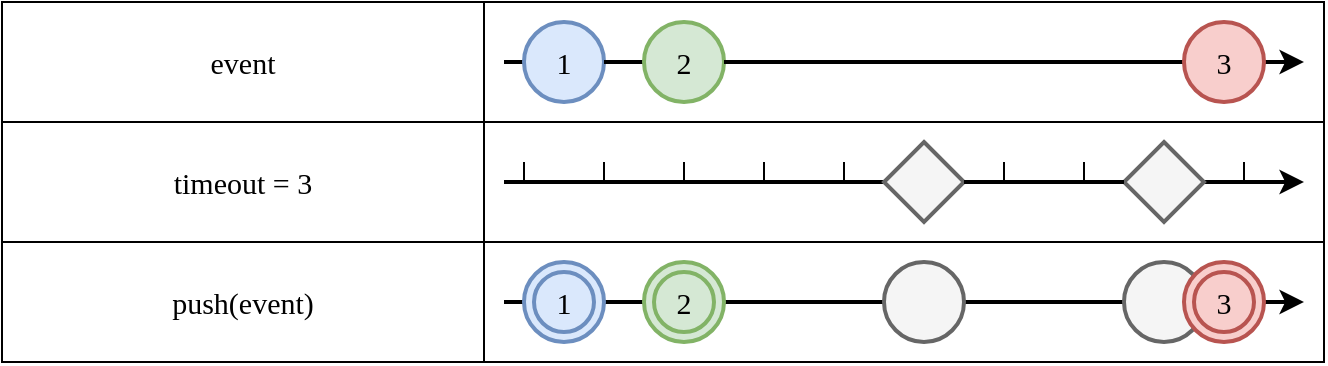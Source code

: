 <mxfile version="23.1.4" type="device">
  <diagram name="Page-1" id="dFmc4SeiALAdxSmlRPcr">
    <mxGraphModel dx="819" dy="431" grid="1" gridSize="10" guides="1" tooltips="1" connect="1" arrows="1" fold="1" page="1" pageScale="1" pageWidth="827" pageHeight="1169" math="0" shadow="0">
      <root>
        <mxCell id="0" />
        <mxCell id="1" parent="0" />
        <mxCell id="OYaM7oI7Gwu251D2yHhQ-25" value="" style="shape=table;startSize=0;container=1;collapsible=0;childLayout=tableLayout;fontSize=15;align=center;fontFamily=Lucida Console;strokeWidth=1;fillColor=none;" parent="1" vertex="1">
          <mxGeometry x="19" y="520" width="661" height="180" as="geometry" />
        </mxCell>
        <mxCell id="OYaM7oI7Gwu251D2yHhQ-43" style="shape=tableRow;horizontal=0;startSize=0;swimlaneHead=0;swimlaneBody=0;strokeColor=inherit;top=0;left=0;bottom=0;right=0;collapsible=0;dropTarget=0;fillColor=none;points=[[0,0.5],[1,0.5]];portConstraint=eastwest;fontSize=15;fontFamily=Lucida Console;strokeWidth=2;" parent="OYaM7oI7Gwu251D2yHhQ-25" vertex="1">
          <mxGeometry width="661" height="60" as="geometry" />
        </mxCell>
        <mxCell id="OYaM7oI7Gwu251D2yHhQ-44" value="event" style="shape=partialRectangle;html=1;whiteSpace=wrap;connectable=0;strokeColor=inherit;overflow=hidden;fillColor=none;top=0;left=0;bottom=0;right=0;pointerEvents=1;fontSize=15;fontFamily=Lucida Console;align=center;strokeWidth=2;" parent="OYaM7oI7Gwu251D2yHhQ-43" vertex="1">
          <mxGeometry width="241" height="60" as="geometry">
            <mxRectangle width="241" height="60" as="alternateBounds" />
          </mxGeometry>
        </mxCell>
        <mxCell id="OYaM7oI7Gwu251D2yHhQ-45" style="shape=partialRectangle;html=1;whiteSpace=wrap;connectable=0;strokeColor=inherit;overflow=hidden;fillColor=none;top=0;left=0;bottom=0;right=0;pointerEvents=1;fontSize=15;fontFamily=Lucida Console;align=center;strokeWidth=2;" parent="OYaM7oI7Gwu251D2yHhQ-43" vertex="1">
          <mxGeometry x="241" width="420" height="60" as="geometry">
            <mxRectangle width="420" height="60" as="alternateBounds" />
          </mxGeometry>
        </mxCell>
        <mxCell id="OYaM7oI7Gwu251D2yHhQ-26" value="" style="shape=tableRow;horizontal=0;startSize=0;swimlaneHead=0;swimlaneBody=0;strokeColor=inherit;top=0;left=0;bottom=0;right=0;collapsible=0;dropTarget=0;fillColor=none;points=[[0,0.5],[1,0.5]];portConstraint=eastwest;fontSize=15;fontFamily=Lucida Console;strokeWidth=2;" parent="OYaM7oI7Gwu251D2yHhQ-25" vertex="1">
          <mxGeometry y="60" width="661" height="60" as="geometry" />
        </mxCell>
        <mxCell id="OYaM7oI7Gwu251D2yHhQ-27" value="timeout = 3" style="shape=partialRectangle;html=1;whiteSpace=wrap;connectable=0;strokeColor=inherit;overflow=hidden;fillColor=none;top=0;left=0;bottom=0;right=0;pointerEvents=1;fontSize=15;fontFamily=Lucida Console;align=center;strokeWidth=2;" parent="OYaM7oI7Gwu251D2yHhQ-26" vertex="1">
          <mxGeometry width="241" height="60" as="geometry">
            <mxRectangle width="241" height="60" as="alternateBounds" />
          </mxGeometry>
        </mxCell>
        <mxCell id="OYaM7oI7Gwu251D2yHhQ-28" value="" style="shape=partialRectangle;html=1;whiteSpace=wrap;connectable=0;strokeColor=inherit;overflow=hidden;fillColor=none;top=0;left=0;bottom=0;right=0;pointerEvents=1;fontSize=15;fontFamily=Lucida Console;align=center;strokeWidth=2;" parent="OYaM7oI7Gwu251D2yHhQ-26" vertex="1">
          <mxGeometry x="241" width="420" height="60" as="geometry">
            <mxRectangle width="420" height="60" as="alternateBounds" />
          </mxGeometry>
        </mxCell>
        <mxCell id="OYaM7oI7Gwu251D2yHhQ-30" value="" style="shape=tableRow;horizontal=0;startSize=0;swimlaneHead=0;swimlaneBody=0;strokeColor=inherit;top=0;left=0;bottom=0;right=0;collapsible=0;dropTarget=0;fillColor=none;points=[[0,0.5],[1,0.5]];portConstraint=eastwest;fontSize=15;fontFamily=Lucida Console;strokeWidth=2;" parent="OYaM7oI7Gwu251D2yHhQ-25" vertex="1">
          <mxGeometry y="120" width="661" height="60" as="geometry" />
        </mxCell>
        <mxCell id="OYaM7oI7Gwu251D2yHhQ-31" value="push(event) " style="shape=partialRectangle;html=1;whiteSpace=wrap;connectable=0;strokeColor=inherit;overflow=hidden;fillColor=none;top=0;left=0;bottom=0;right=0;pointerEvents=1;fontSize=15;fontFamily=Lucida Console;align=center;strokeWidth=2;" parent="OYaM7oI7Gwu251D2yHhQ-30" vertex="1">
          <mxGeometry width="241" height="60" as="geometry">
            <mxRectangle width="241" height="60" as="alternateBounds" />
          </mxGeometry>
        </mxCell>
        <mxCell id="OYaM7oI7Gwu251D2yHhQ-32" value="" style="shape=partialRectangle;html=1;whiteSpace=wrap;connectable=0;strokeColor=inherit;overflow=hidden;fillColor=none;top=0;left=0;bottom=0;right=0;pointerEvents=1;fontSize=15;fontFamily=Lucida Console;align=center;strokeWidth=2;" parent="OYaM7oI7Gwu251D2yHhQ-30" vertex="1">
          <mxGeometry x="241" width="420" height="60" as="geometry">
            <mxRectangle width="420" height="60" as="alternateBounds" />
          </mxGeometry>
        </mxCell>
        <mxCell id="OYaM7oI7Gwu251D2yHhQ-38" value="" style="group;fontFamily=Lucida Console;fontSize=15;strokeWidth=2;" parent="1" vertex="1" connectable="0">
          <mxGeometry x="270" y="650" width="400" height="40" as="geometry" />
        </mxCell>
        <mxCell id="OYaM7oI7Gwu251D2yHhQ-2" value="" style="endArrow=classic;html=1;rounded=0;endFill=1;fontFamily=Lucida Console;fontSize=15;strokeWidth=2;" parent="OYaM7oI7Gwu251D2yHhQ-38" edge="1">
          <mxGeometry width="50" height="50" relative="1" as="geometry">
            <mxPoint x="380" y="20" as="sourcePoint" />
            <mxPoint x="400" y="20" as="targetPoint" />
          </mxGeometry>
        </mxCell>
        <mxCell id="OYaM7oI7Gwu251D2yHhQ-16" value="" style="endArrow=none;html=1;rounded=0;endFill=0;fontFamily=Lucida Console;fontSize=15;strokeWidth=2;" parent="OYaM7oI7Gwu251D2yHhQ-38" edge="1">
          <mxGeometry width="50" height="50" relative="1" as="geometry">
            <mxPoint y="20" as="sourcePoint" />
            <mxPoint x="20" y="20" as="targetPoint" />
          </mxGeometry>
        </mxCell>
        <mxCell id="OYaM7oI7Gwu251D2yHhQ-21" value="" style="endArrow=none;html=1;rounded=0;endFill=0;fontFamily=Lucida Console;fontSize=15;strokeWidth=2;exitX=1;exitY=0.5;exitDx=0;exitDy=0;" parent="OYaM7oI7Gwu251D2yHhQ-38" edge="1" source="OYaM7oI7Gwu251D2yHhQ-86">
          <mxGeometry width="50" height="50" relative="1" as="geometry">
            <mxPoint x="60" y="20" as="sourcePoint" />
            <mxPoint x="270" y="20" as="targetPoint" />
          </mxGeometry>
        </mxCell>
        <mxCell id="OYaM7oI7Gwu251D2yHhQ-20" value="" style="endArrow=none;html=1;rounded=0;endFill=0;fontFamily=Lucida Console;fontSize=15;strokeWidth=2;" parent="OYaM7oI7Gwu251D2yHhQ-38" edge="1">
          <mxGeometry width="50" height="50" relative="1" as="geometry">
            <mxPoint x="270" y="20" as="sourcePoint" />
            <mxPoint x="340" y="20" as="targetPoint" />
          </mxGeometry>
        </mxCell>
        <mxCell id="OYaM7oI7Gwu251D2yHhQ-86" value="1" style="ellipse;shape=doubleEllipse;whiteSpace=wrap;html=1;aspect=fixed;fillColor=#dae8fc;strokeColor=#6c8ebf;strokeWidth=2;fontSize=15;fontFamily=Lucida Console;" parent="OYaM7oI7Gwu251D2yHhQ-38" vertex="1">
          <mxGeometry x="10" width="40" height="40" as="geometry" />
        </mxCell>
        <mxCell id="OYaM7oI7Gwu251D2yHhQ-87" value="2" style="ellipse;shape=doubleEllipse;whiteSpace=wrap;html=1;aspect=fixed;fillColor=#d5e8d4;strokeColor=#82b366;strokeWidth=2;fontSize=15;fontFamily=Lucida Console;" parent="OYaM7oI7Gwu251D2yHhQ-38" vertex="1">
          <mxGeometry x="70" width="40" height="40" as="geometry" />
        </mxCell>
        <mxCell id="OYaM7oI7Gwu251D2yHhQ-83" value="" style="ellipse;whiteSpace=wrap;html=1;aspect=fixed;fillColor=#f5f5f5;fontColor=#333333;strokeColor=#666666;strokeWidth=2;" parent="OYaM7oI7Gwu251D2yHhQ-38" vertex="1">
          <mxGeometry x="190" width="40" height="40" as="geometry" />
        </mxCell>
        <mxCell id="OYaM7oI7Gwu251D2yHhQ-89" value="" style="ellipse;whiteSpace=wrap;html=1;aspect=fixed;fillColor=#f5f5f5;fontColor=#333333;strokeColor=#666666;strokeWidth=2;" parent="OYaM7oI7Gwu251D2yHhQ-38" vertex="1">
          <mxGeometry x="310" width="40" height="40" as="geometry" />
        </mxCell>
        <mxCell id="OYaM7oI7Gwu251D2yHhQ-91" value="3" style="ellipse;shape=doubleEllipse;whiteSpace=wrap;html=1;aspect=fixed;fillColor=#f8cecc;strokeColor=#b85450;strokeWidth=2;fontSize=15;fontFamily=Lucida Console;" parent="OYaM7oI7Gwu251D2yHhQ-38" vertex="1">
          <mxGeometry x="340" width="40" height="40" as="geometry" />
        </mxCell>
        <mxCell id="OYaM7oI7Gwu251D2yHhQ-46" value="" style="group;fontFamily=Lucida Console;fontSize=15;strokeWidth=2;" parent="1" vertex="1" connectable="0">
          <mxGeometry x="270" y="530" width="400" height="40" as="geometry" />
        </mxCell>
        <mxCell id="OYaM7oI7Gwu251D2yHhQ-47" value="" style="endArrow=classic;html=1;rounded=0;fontFamily=Lucida Console;fontSize=15;strokeWidth=2;" parent="OYaM7oI7Gwu251D2yHhQ-46" source="OYaM7oI7Gwu251D2yHhQ-53" edge="1">
          <mxGeometry width="50" height="50" relative="1" as="geometry">
            <mxPoint y="20" as="sourcePoint" />
            <mxPoint x="400" y="20" as="targetPoint" />
          </mxGeometry>
        </mxCell>
        <mxCell id="OYaM7oI7Gwu251D2yHhQ-48" value="" style="endArrow=none;html=1;rounded=0;endFill=0;fontFamily=Lucida Console;fontSize=15;strokeWidth=2;" parent="OYaM7oI7Gwu251D2yHhQ-46" target="OYaM7oI7Gwu251D2yHhQ-49" edge="1">
          <mxGeometry width="50" height="50" relative="1" as="geometry">
            <mxPoint y="20" as="sourcePoint" />
            <mxPoint x="400" y="20" as="targetPoint" />
          </mxGeometry>
        </mxCell>
        <mxCell id="OYaM7oI7Gwu251D2yHhQ-49" value="1" style="ellipse;whiteSpace=wrap;html=1;aspect=fixed;fillColor=#dae8fc;strokeColor=#6c8ebf;fontSize=15;align=center;fontFamily=Lucida Console;strokeWidth=2;" parent="OYaM7oI7Gwu251D2yHhQ-46" vertex="1">
          <mxGeometry x="10" width="40" height="40" as="geometry" />
        </mxCell>
        <mxCell id="OYaM7oI7Gwu251D2yHhQ-50" value="" style="endArrow=none;html=1;rounded=0;endFill=0;fontFamily=Lucida Console;fontSize=15;strokeWidth=2;" parent="OYaM7oI7Gwu251D2yHhQ-46" source="OYaM7oI7Gwu251D2yHhQ-49" target="OYaM7oI7Gwu251D2yHhQ-51" edge="1">
          <mxGeometry width="50" height="50" relative="1" as="geometry">
            <mxPoint x="80" y="20" as="sourcePoint" />
            <mxPoint x="400" y="20" as="targetPoint" />
          </mxGeometry>
        </mxCell>
        <mxCell id="OYaM7oI7Gwu251D2yHhQ-51" value="2" style="ellipse;whiteSpace=wrap;html=1;aspect=fixed;fillColor=#d5e8d4;strokeColor=#82b366;fontSize=15;fontFamily=Lucida Console;strokeWidth=2;" parent="OYaM7oI7Gwu251D2yHhQ-46" vertex="1">
          <mxGeometry x="70" width="40" height="40" as="geometry" />
        </mxCell>
        <mxCell id="OYaM7oI7Gwu251D2yHhQ-52" value="" style="endArrow=none;html=1;rounded=0;endFill=0;fontFamily=Lucida Console;fontSize=15;strokeWidth=2;" parent="OYaM7oI7Gwu251D2yHhQ-46" source="OYaM7oI7Gwu251D2yHhQ-51" target="OYaM7oI7Gwu251D2yHhQ-53" edge="1">
          <mxGeometry width="50" height="50" relative="1" as="geometry">
            <mxPoint x="160" y="20" as="sourcePoint" />
            <mxPoint x="400" y="20" as="targetPoint" />
          </mxGeometry>
        </mxCell>
        <mxCell id="OYaM7oI7Gwu251D2yHhQ-53" value="3" style="ellipse;whiteSpace=wrap;html=1;aspect=fixed;fillColor=#f8cecc;strokeColor=#b85450;fontSize=15;fontFamily=Lucida Console;strokeWidth=2;" parent="OYaM7oI7Gwu251D2yHhQ-46" vertex="1">
          <mxGeometry x="340" width="40" height="40" as="geometry" />
        </mxCell>
        <mxCell id="OYaM7oI7Gwu251D2yHhQ-81" value="" style="group" parent="1" vertex="1" connectable="0">
          <mxGeometry x="270" y="590" width="400" height="40" as="geometry" />
        </mxCell>
        <mxCell id="OYaM7oI7Gwu251D2yHhQ-65" value="" style="endArrow=classic;html=1;rounded=0;strokeWidth=2;endFill=1;" parent="OYaM7oI7Gwu251D2yHhQ-81" source="OYaM7oI7Gwu251D2yHhQ-78" edge="1">
          <mxGeometry width="50" height="50" relative="1" as="geometry">
            <mxPoint y="20" as="sourcePoint" />
            <mxPoint x="400" y="20" as="targetPoint" />
          </mxGeometry>
        </mxCell>
        <mxCell id="OYaM7oI7Gwu251D2yHhQ-68" value="" style="endArrow=none;html=1;rounded=0;strokeWidth=2;endFill=0;" parent="OYaM7oI7Gwu251D2yHhQ-81" edge="1">
          <mxGeometry width="50" height="50" relative="1" as="geometry">
            <mxPoint y="20" as="sourcePoint" />
            <mxPoint x="150" y="20" as="targetPoint" />
          </mxGeometry>
        </mxCell>
        <mxCell id="OYaM7oI7Gwu251D2yHhQ-74" value="" style="endArrow=none;html=1;rounded=0;strokeWidth=2;endFill=0;" parent="OYaM7oI7Gwu251D2yHhQ-81" target="OYaM7oI7Gwu251D2yHhQ-72" edge="1">
          <mxGeometry width="50" height="50" relative="1" as="geometry">
            <mxPoint x="150" y="20" as="sourcePoint" />
            <mxPoint x="400" y="20" as="targetPoint" />
          </mxGeometry>
        </mxCell>
        <mxCell id="OYaM7oI7Gwu251D2yHhQ-72" value="" style="rhombus;whiteSpace=wrap;html=1;fillColor=#f5f5f5;fontColor=#333333;strokeColor=#666666;strokeWidth=2;" parent="OYaM7oI7Gwu251D2yHhQ-81" vertex="1">
          <mxGeometry x="190" width="40" height="40" as="geometry" />
        </mxCell>
        <mxCell id="OYaM7oI7Gwu251D2yHhQ-78" value="" style="rhombus;whiteSpace=wrap;html=1;fillColor=#f5f5f5;fontColor=#333333;strokeColor=#666666;strokeWidth=2;" parent="OYaM7oI7Gwu251D2yHhQ-81" vertex="1">
          <mxGeometry x="310" width="40" height="40" as="geometry" />
        </mxCell>
        <mxCell id="OYaM7oI7Gwu251D2yHhQ-80" value="" style="endArrow=none;html=1;rounded=0;strokeWidth=2;endFill=0;" parent="OYaM7oI7Gwu251D2yHhQ-81" source="OYaM7oI7Gwu251D2yHhQ-72" edge="1">
          <mxGeometry width="50" height="50" relative="1" as="geometry">
            <mxPoint x="220" y="20" as="sourcePoint" />
            <mxPoint x="230" y="20" as="targetPoint" />
          </mxGeometry>
        </mxCell>
        <mxCell id="OYaM7oI7Gwu251D2yHhQ-79" value="" style="endArrow=none;html=1;rounded=0;strokeWidth=2;endFill=0;exitX=1;exitY=0.5;exitDx=0;exitDy=0;" parent="OYaM7oI7Gwu251D2yHhQ-81" source="OYaM7oI7Gwu251D2yHhQ-72" target="OYaM7oI7Gwu251D2yHhQ-78" edge="1">
          <mxGeometry width="50" height="50" relative="1" as="geometry">
            <mxPoint x="270" y="20" as="sourcePoint" />
            <mxPoint x="400" y="20" as="targetPoint" />
          </mxGeometry>
        </mxCell>
        <mxCell id="gpIvXOd5YvXlWb-HlfED-4" value="" style="endArrow=none;html=1;rounded=0;" edge="1" parent="OYaM7oI7Gwu251D2yHhQ-81">
          <mxGeometry width="50" height="50" relative="1" as="geometry">
            <mxPoint x="10" y="20" as="sourcePoint" />
            <mxPoint x="10" y="10" as="targetPoint" />
          </mxGeometry>
        </mxCell>
        <mxCell id="gpIvXOd5YvXlWb-HlfED-5" value="" style="endArrow=none;html=1;rounded=0;" edge="1" parent="OYaM7oI7Gwu251D2yHhQ-81">
          <mxGeometry width="50" height="50" relative="1" as="geometry">
            <mxPoint x="50" y="20" as="sourcePoint" />
            <mxPoint x="50" y="10" as="targetPoint" />
          </mxGeometry>
        </mxCell>
        <mxCell id="gpIvXOd5YvXlWb-HlfED-6" value="" style="endArrow=none;html=1;rounded=0;" edge="1" parent="OYaM7oI7Gwu251D2yHhQ-81">
          <mxGeometry width="50" height="50" relative="1" as="geometry">
            <mxPoint x="90" y="20" as="sourcePoint" />
            <mxPoint x="90" y="10" as="targetPoint" />
          </mxGeometry>
        </mxCell>
        <mxCell id="gpIvXOd5YvXlWb-HlfED-7" value="" style="endArrow=none;html=1;rounded=0;" edge="1" parent="OYaM7oI7Gwu251D2yHhQ-81">
          <mxGeometry width="50" height="50" relative="1" as="geometry">
            <mxPoint x="130" y="20" as="sourcePoint" />
            <mxPoint x="130" y="10" as="targetPoint" />
          </mxGeometry>
        </mxCell>
        <mxCell id="gpIvXOd5YvXlWb-HlfED-10" value="" style="endArrow=none;html=1;rounded=0;" edge="1" parent="OYaM7oI7Gwu251D2yHhQ-81">
          <mxGeometry width="50" height="50" relative="1" as="geometry">
            <mxPoint x="250" y="20" as="sourcePoint" />
            <mxPoint x="250" y="10" as="targetPoint" />
          </mxGeometry>
        </mxCell>
        <mxCell id="gpIvXOd5YvXlWb-HlfED-11" value="" style="endArrow=none;html=1;rounded=0;" edge="1" parent="OYaM7oI7Gwu251D2yHhQ-81">
          <mxGeometry width="50" height="50" relative="1" as="geometry">
            <mxPoint x="290" y="20" as="sourcePoint" />
            <mxPoint x="290" y="10" as="targetPoint" />
          </mxGeometry>
        </mxCell>
        <mxCell id="gpIvXOd5YvXlWb-HlfED-13" value="" style="endArrow=none;html=1;rounded=0;" edge="1" parent="OYaM7oI7Gwu251D2yHhQ-81">
          <mxGeometry width="50" height="50" relative="1" as="geometry">
            <mxPoint x="370" y="20" as="sourcePoint" />
            <mxPoint x="370" y="10" as="targetPoint" />
          </mxGeometry>
        </mxCell>
        <mxCell id="gpIvXOd5YvXlWb-HlfED-14" value="" style="endArrow=none;html=1;rounded=0;" edge="1" parent="1">
          <mxGeometry width="50" height="50" relative="1" as="geometry">
            <mxPoint x="440" y="610" as="sourcePoint" />
            <mxPoint x="440" y="600" as="targetPoint" />
          </mxGeometry>
        </mxCell>
      </root>
    </mxGraphModel>
  </diagram>
</mxfile>
